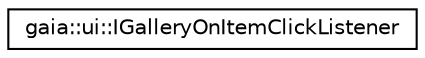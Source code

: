 digraph G
{
  edge [fontname="Helvetica",fontsize="10",labelfontname="Helvetica",labelfontsize="10"];
  node [fontname="Helvetica",fontsize="10",shape=record];
  rankdir=LR;
  Node1 [label="gaia::ui::IGalleryOnItemClickListener",height=0.2,width=0.4,color="black", fillcolor="white", style="filled",URL="$d6/d7f/classgaia_1_1ui_1_1_i_gallery_on_item_click_listener.html",tooltip="Interface definition for a callback to be invoked when an item in this provider has been clicked..."];
}
